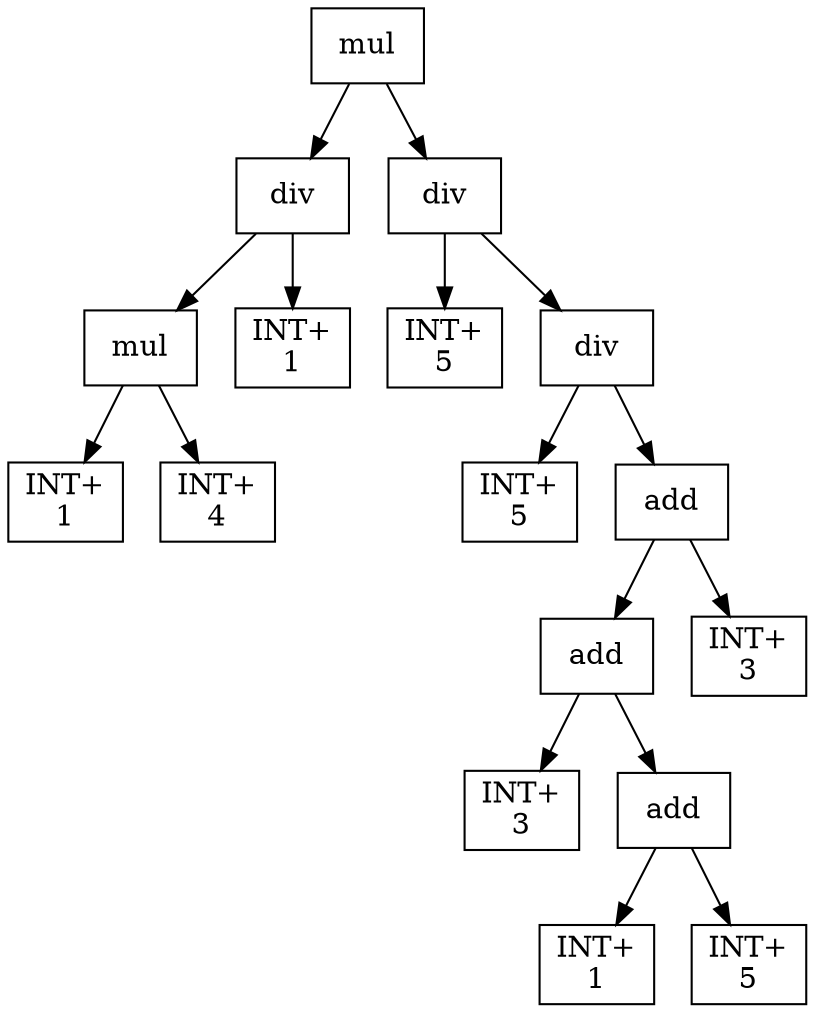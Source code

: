 digraph expr {
  node [shape=box];
  n1 [label="mul"];
  n2 [label="div"];
  n3 [label="mul"];
  n4 [label="INT+\n1"];
  n5 [label="INT+\n4"];
  n3 -> n4;
  n3 -> n5;
  n6 [label="INT+\n1"];
  n2 -> n3;
  n2 -> n6;
  n7 [label="div"];
  n8 [label="INT+\n5"];
  n9 [label="div"];
  n10 [label="INT+\n5"];
  n11 [label="add"];
  n12 [label="add"];
  n13 [label="INT+\n3"];
  n14 [label="add"];
  n15 [label="INT+\n1"];
  n16 [label="INT+\n5"];
  n14 -> n15;
  n14 -> n16;
  n12 -> n13;
  n12 -> n14;
  n17 [label="INT+\n3"];
  n11 -> n12;
  n11 -> n17;
  n9 -> n10;
  n9 -> n11;
  n7 -> n8;
  n7 -> n9;
  n1 -> n2;
  n1 -> n7;
}